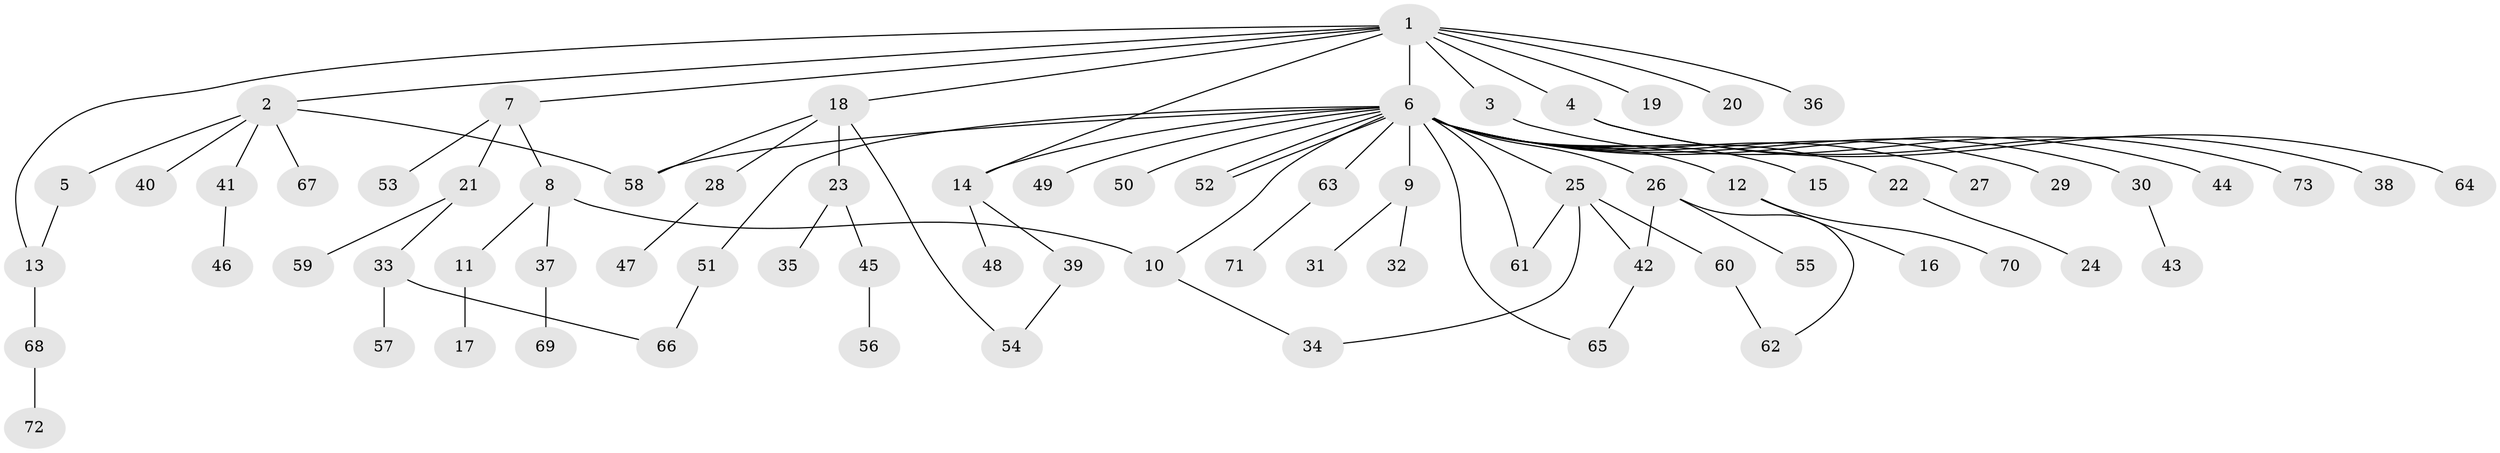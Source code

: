 // Generated by graph-tools (version 1.1) at 2025/48/03/09/25 04:48:15]
// undirected, 73 vertices, 85 edges
graph export_dot {
graph [start="1"]
  node [color=gray90,style=filled];
  1;
  2;
  3;
  4;
  5;
  6;
  7;
  8;
  9;
  10;
  11;
  12;
  13;
  14;
  15;
  16;
  17;
  18;
  19;
  20;
  21;
  22;
  23;
  24;
  25;
  26;
  27;
  28;
  29;
  30;
  31;
  32;
  33;
  34;
  35;
  36;
  37;
  38;
  39;
  40;
  41;
  42;
  43;
  44;
  45;
  46;
  47;
  48;
  49;
  50;
  51;
  52;
  53;
  54;
  55;
  56;
  57;
  58;
  59;
  60;
  61;
  62;
  63;
  64;
  65;
  66;
  67;
  68;
  69;
  70;
  71;
  72;
  73;
  1 -- 2;
  1 -- 3;
  1 -- 4;
  1 -- 6;
  1 -- 7;
  1 -- 13;
  1 -- 14;
  1 -- 18;
  1 -- 19;
  1 -- 20;
  1 -- 36;
  2 -- 5;
  2 -- 40;
  2 -- 41;
  2 -- 58;
  2 -- 67;
  3 -- 73;
  4 -- 38;
  4 -- 64;
  5 -- 13;
  6 -- 9;
  6 -- 10;
  6 -- 12;
  6 -- 14;
  6 -- 15;
  6 -- 22;
  6 -- 25;
  6 -- 26;
  6 -- 27;
  6 -- 29;
  6 -- 30;
  6 -- 44;
  6 -- 49;
  6 -- 50;
  6 -- 51;
  6 -- 52;
  6 -- 52;
  6 -- 58;
  6 -- 61;
  6 -- 63;
  6 -- 65;
  7 -- 8;
  7 -- 21;
  7 -- 53;
  8 -- 10;
  8 -- 11;
  8 -- 37;
  9 -- 31;
  9 -- 32;
  10 -- 34;
  11 -- 17;
  12 -- 16;
  12 -- 70;
  13 -- 68;
  14 -- 39;
  14 -- 48;
  18 -- 23;
  18 -- 28;
  18 -- 54;
  18 -- 58;
  21 -- 33;
  21 -- 59;
  22 -- 24;
  23 -- 35;
  23 -- 45;
  25 -- 34;
  25 -- 42;
  25 -- 60;
  25 -- 61;
  26 -- 42;
  26 -- 55;
  26 -- 62;
  28 -- 47;
  30 -- 43;
  33 -- 57;
  33 -- 66;
  37 -- 69;
  39 -- 54;
  41 -- 46;
  42 -- 65;
  45 -- 56;
  51 -- 66;
  60 -- 62;
  63 -- 71;
  68 -- 72;
}
